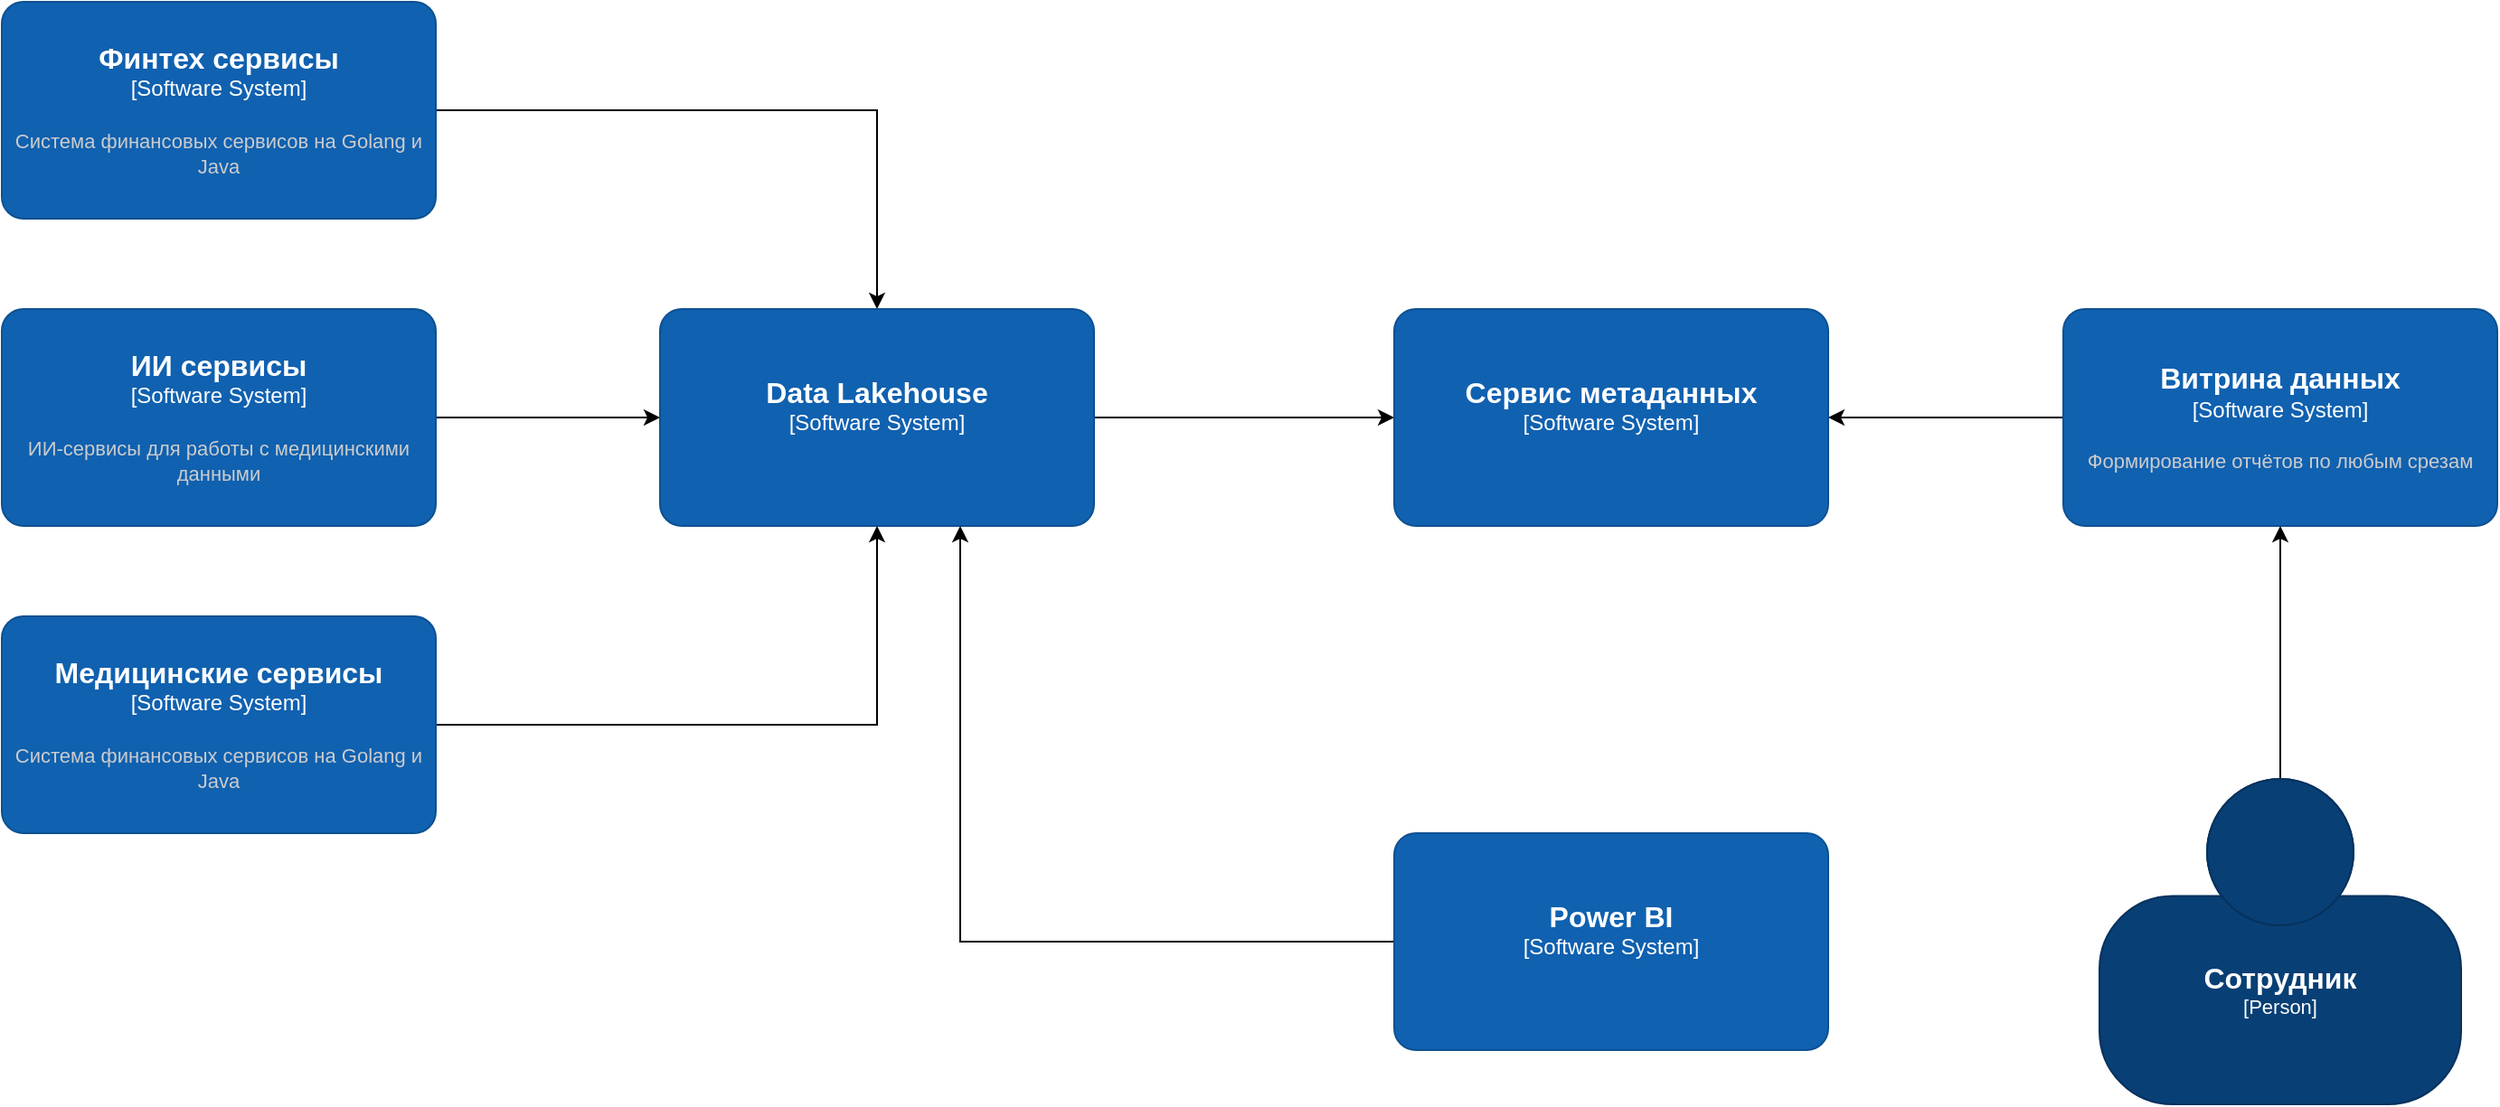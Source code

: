 <mxfile version="20.5.3" type="embed" pages="4"><diagram id="23iRSUPoRavnBvh4doch" name="C1"><mxGraphModel dx="1795" dy="735" grid="0" gridSize="10" guides="1" tooltips="1" connect="1" arrows="1" fold="1" page="0" pageScale="1" pageWidth="827" pageHeight="1169" math="0" shadow="0"><root><mxCell id="0"/><mxCell id="1" parent="0"/><mxCell id="HXpEyz4CseGD96l01L6i-7" style="edgeStyle=orthogonalEdgeStyle;rounded=0;orthogonalLoop=1;jettySize=auto;html=1;" parent="1" source="2" target="1cw-LF3O0UJZNu12PKwH-7" edge="1"><mxGeometry relative="1" as="geometry"/></mxCell><object placeholders="1" c4Name="Витрина данных" c4Type="Software System" c4Description="Формирование  отчётов по любым срезам" label="&lt;font style=&quot;font-size: 16px&quot;&gt;&lt;b&gt;%c4Name%&lt;/b&gt;&lt;/font&gt;&lt;div&gt;[%c4Type%]&lt;/div&gt;&lt;br&gt;&lt;div&gt;&lt;font style=&quot;font-size: 11px&quot;&gt;&lt;font color=&quot;#cccccc&quot;&gt;%c4Description%&lt;/font&gt;&lt;/div&gt;" id="2"><mxCell style="rounded=1;whiteSpace=wrap;html=1;labelBackgroundColor=none;fillColor=#1061B0;fontColor=#ffffff;align=center;arcSize=10;strokeColor=#0D5091;metaEdit=1;resizable=0;points=[[0.25,0,0],[0.5,0,0],[0.75,0,0],[1,0.25,0],[1,0.5,0],[1,0.75,0],[0.75,1,0],[0.5,1,0],[0.25,1,0],[0,0.75,0],[0,0.5,0],[0,0.25,0]];" parent="1" vertex="1"><mxGeometry x="1190" y="300" width="240" height="120" as="geometry"/></mxCell></object><mxCell id="jWziOCZxQKqEYmVa4LU6-7" style="edgeStyle=orthogonalEdgeStyle;rounded=0;orthogonalLoop=1;jettySize=auto;html=1;" parent="1" source="3" target="6" edge="1"><mxGeometry relative="1" as="geometry"/></mxCell><object placeholders="1" c4Name="Финтех сервисы" c4Type="Software System" c4Description="Система финансовых сервисов на Golang и Java" label="&lt;font style=&quot;font-size: 16px&quot;&gt;&lt;b&gt;%c4Name%&lt;/b&gt;&lt;/font&gt;&lt;div&gt;[%c4Type%]&lt;/div&gt;&lt;br&gt;&lt;div&gt;&lt;font style=&quot;font-size: 11px&quot;&gt;&lt;font color=&quot;#cccccc&quot;&gt;%c4Description%&lt;/font&gt;&lt;/div&gt;" id="3"><mxCell style="rounded=1;whiteSpace=wrap;html=1;labelBackgroundColor=none;fillColor=#1061B0;fontColor=#ffffff;align=center;arcSize=10;strokeColor=#0D5091;metaEdit=1;resizable=0;points=[[0.25,0,0],[0.5,0,0],[0.75,0,0],[1,0.25,0],[1,0.5,0],[1,0.75,0],[0.75,1,0],[0.5,1,0],[0.25,1,0],[0,0.75,0],[0,0.5,0],[0,0.25,0]];" parent="1" vertex="1"><mxGeometry x="50" y="130" width="240" height="120" as="geometry"/></mxCell></object><mxCell id="jWziOCZxQKqEYmVa4LU6-8" style="edgeStyle=orthogonalEdgeStyle;rounded=0;orthogonalLoop=1;jettySize=auto;html=1;" parent="1" source="5" target="6" edge="1"><mxGeometry relative="1" as="geometry"/></mxCell><object placeholders="1" c4Name="ИИ сервисы" c4Type="Software System" c4Description="ИИ-сервисы для работы с медицинскими данными" label="&lt;font style=&quot;font-size: 16px&quot;&gt;&lt;b&gt;%c4Name%&lt;/b&gt;&lt;/font&gt;&lt;div&gt;[%c4Type%]&lt;/div&gt;&lt;br&gt;&lt;div&gt;&lt;font style=&quot;font-size: 11px&quot;&gt;&lt;font color=&quot;#cccccc&quot;&gt;%c4Description%&lt;/font&gt;&lt;/div&gt;" id="5"><mxCell style="rounded=1;whiteSpace=wrap;html=1;labelBackgroundColor=none;fillColor=#1061B0;fontColor=#ffffff;align=center;arcSize=10;strokeColor=#0D5091;metaEdit=1;resizable=0;points=[[0.25,0,0],[0.5,0,0],[0.75,0,0],[1,0.25,0],[1,0.5,0],[1,0.75,0],[0.75,1,0],[0.5,1,0],[0.25,1,0],[0,0.75,0],[0,0.5,0],[0,0.25,0]];" parent="1" vertex="1"><mxGeometry x="50" y="300" width="240" height="120" as="geometry"/></mxCell></object><mxCell id="eqNWz6j_g7pLFQq7WcsU-7" style="edgeStyle=orthogonalEdgeStyle;rounded=0;orthogonalLoop=1;jettySize=auto;html=1;" parent="1" source="6" target="1cw-LF3O0UJZNu12PKwH-7" edge="1"><mxGeometry relative="1" as="geometry"/></mxCell><object placeholders="1" c4Name="Data Lakehouse" c4Type="Software System" c4Description="" label="&lt;font style=&quot;font-size: 16px&quot;&gt;&lt;b&gt;%c4Name%&lt;/b&gt;&lt;/font&gt;&lt;div&gt;[%c4Type%]&lt;/div&gt;&lt;br&gt;&lt;div&gt;&lt;font style=&quot;font-size: 11px&quot;&gt;&lt;font color=&quot;#cccccc&quot;&gt;%c4Description%&lt;/font&gt;&lt;/div&gt;" id="6"><mxCell style="rounded=1;whiteSpace=wrap;html=1;labelBackgroundColor=none;fillColor=#1061B0;fontColor=#ffffff;align=center;arcSize=10;strokeColor=#0D5091;metaEdit=1;resizable=0;points=[[0.25,0,0],[0.5,0,0],[0.75,0,0],[1,0.25,0],[1,0.5,0],[1,0.75,0],[0.75,1,0],[0.5,1,0],[0.25,1,0],[0,0.75,0],[0,0.5,0],[0,0.25,0]];" parent="1" vertex="1"><mxGeometry x="414" y="300" width="240" height="120" as="geometry"/></mxCell></object><mxCell id="jWziOCZxQKqEYmVa4LU6-11" style="edgeStyle=orthogonalEdgeStyle;rounded=0;orthogonalLoop=1;jettySize=auto;html=1;" parent="1" source="7" target="6" edge="1"><mxGeometry relative="1" as="geometry"><Array as="points"><mxPoint x="580" y="550"/><mxPoint x="580" y="550"/></Array></mxGeometry></mxCell><object placeholders="1" c4Name="Power BI" c4Type="Software System" c4Description="" label="&lt;font style=&quot;font-size: 16px&quot;&gt;&lt;b&gt;%c4Name%&lt;/b&gt;&lt;/font&gt;&lt;div&gt;[%c4Type%]&lt;/div&gt;&lt;br&gt;&lt;div&gt;&lt;font style=&quot;font-size: 11px&quot;&gt;&lt;font color=&quot;#cccccc&quot;&gt;%c4Description%&lt;/font&gt;&lt;/div&gt;" id="7"><mxCell style="rounded=1;whiteSpace=wrap;html=1;labelBackgroundColor=none;fillColor=#1061B0;fontColor=#ffffff;align=center;arcSize=10;strokeColor=#0D5091;metaEdit=1;resizable=0;points=[[0.25,0,0],[0.5,0,0],[0.75,0,0],[1,0.25,0],[1,0.5,0],[1,0.75,0],[0.75,1,0],[0.5,1,0],[0.25,1,0],[0,0.75,0],[0,0.5,0],[0,0.25,0]];" parent="1" vertex="1"><mxGeometry x="820" y="590" width="240" height="120" as="geometry"/></mxCell></object><mxCell id="jWziOCZxQKqEYmVa4LU6-9" style="edgeStyle=orthogonalEdgeStyle;rounded=0;orthogonalLoop=1;jettySize=auto;html=1;" parent="1" source="bJouKnKpdkR9Nr-XX-v9-7" target="6" edge="1"><mxGeometry relative="1" as="geometry"/></mxCell><object placeholders="1" c4Name="Медицинские сервисы" c4Type="Software System" c4Description="Система финансовых сервисов на Golang и Java" label="&lt;font style=&quot;font-size: 16px&quot;&gt;&lt;b&gt;%c4Name%&lt;/b&gt;&lt;/font&gt;&lt;div&gt;[%c4Type%]&lt;/div&gt;&lt;br&gt;&lt;div&gt;&lt;font style=&quot;font-size: 11px&quot;&gt;&lt;font color=&quot;#cccccc&quot;&gt;%c4Description%&lt;/font&gt;&lt;/div&gt;" id="bJouKnKpdkR9Nr-XX-v9-7"><mxCell style="rounded=1;whiteSpace=wrap;html=1;labelBackgroundColor=none;fillColor=#1061B0;fontColor=#ffffff;align=center;arcSize=10;strokeColor=#0D5091;metaEdit=1;resizable=0;points=[[0.25,0,0],[0.5,0,0],[0.75,0,0],[1,0.25,0],[1,0.5,0],[1,0.75,0],[0.75,1,0],[0.5,1,0],[0.25,1,0],[0,0.75,0],[0,0.5,0],[0,0.25,0]];" parent="1" vertex="1"><mxGeometry x="50" y="470" width="240" height="120" as="geometry"/></mxCell></object><object placeholders="1" c4Name="Сервис метаданных" c4Type="Software System" c4Description="" label="&lt;font style=&quot;font-size: 16px&quot;&gt;&lt;b&gt;%c4Name%&lt;/b&gt;&lt;/font&gt;&lt;div&gt;[%c4Type%]&lt;/div&gt;&lt;br&gt;&lt;div&gt;&lt;font style=&quot;font-size: 11px&quot;&gt;&lt;font color=&quot;#cccccc&quot;&gt;%c4Description%&lt;/font&gt;&lt;/div&gt;" id="1cw-LF3O0UJZNu12PKwH-7"><mxCell style="rounded=1;whiteSpace=wrap;html=1;labelBackgroundColor=none;fillColor=#1061B0;fontColor=#ffffff;align=center;arcSize=10;strokeColor=#0D5091;metaEdit=1;resizable=0;points=[[0.25,0,0],[0.5,0,0],[0.75,0,0],[1,0.25,0],[1,0.5,0],[1,0.75,0],[0.75,1,0],[0.5,1,0],[0.25,1,0],[0,0.75,0],[0,0.5,0],[0,0.25,0]];" parent="1" vertex="1"><mxGeometry x="820" y="300" width="240" height="120" as="geometry"/></mxCell></object><mxCell id="pvqwV4xkYhAYnyo1mBfC-8" style="edgeStyle=orthogonalEdgeStyle;rounded=0;orthogonalLoop=1;jettySize=auto;html=1;" parent="1" source="pvqwV4xkYhAYnyo1mBfC-7" target="2" edge="1"><mxGeometry relative="1" as="geometry"/></mxCell><object placeholders="1" c4Name="Сотрудник" c4Type="Person" c4Description="" label="&lt;font style=&quot;font-size: 16px&quot;&gt;&lt;b&gt;%c4Name%&lt;/b&gt;&lt;/font&gt;&lt;div&gt;[%c4Type%]&lt;/div&gt;&lt;br&gt;&lt;div&gt;&lt;font style=&quot;font-size: 11px&quot;&gt;&lt;font color=&quot;#cccccc&quot;&gt;%c4Description%&lt;/font&gt;&lt;/div&gt;" id="pvqwV4xkYhAYnyo1mBfC-7"><mxCell style="html=1;fontSize=11;dashed=0;whiteSpace=wrap;fillColor=#083F75;strokeColor=#06315C;fontColor=#ffffff;shape=mxgraph.c4.person2;align=center;metaEdit=1;points=[[0.5,0,0],[1,0.5,0],[1,0.75,0],[0.75,1,0],[0.5,1,0],[0.25,1,0],[0,0.75,0],[0,0.5,0]];resizable=0;" parent="1" vertex="1"><mxGeometry x="1210" y="560" width="200" height="180" as="geometry"/></mxCell></object></root></mxGraphModel></diagram><diagram id="8i_M9Wmt8dOl9sMilWbp" name="C2"><mxGraphModel dx="4195" dy="735" grid="0" gridSize="10" guides="1" tooltips="1" connect="1" arrows="1" fold="1" page="0" pageScale="1" pageWidth="850" pageHeight="1100" math="0" shadow="0"><root><mxCell id="0"/><mxCell id="1" parent="0"/><mxCell id="yuHszToXrNQ3xFZAl_lQ-2" style="edgeStyle=orthogonalEdgeStyle;rounded=0;orthogonalLoop=1;jettySize=auto;html=1;" parent="1" source="uXZamKywYNKK_NegLSkp-1" target="yuHszToXrNQ3xFZAl_lQ-1" edge="1"><mxGeometry relative="1" as="geometry"/></mxCell><object placeholders="1" c4Type="DWH" c4Container="Container" c4Technology="Microsoft SQL-сервера 2008 года" c4Description="" label="&lt;font style=&quot;font-size: 16px&quot;&gt;&lt;b&gt;%c4Type%&lt;/b&gt;&lt;/font&gt;&lt;div&gt;[%c4Container%:&amp;nbsp;%c4Technology%]&lt;/div&gt;&lt;br&gt;&lt;div&gt;&lt;font style=&quot;font-size: 11px&quot;&gt;&lt;font color=&quot;#E6E6E6&quot;&gt;%c4Description%&lt;/font&gt;&lt;/div&gt;" id="uXZamKywYNKK_NegLSkp-1"><mxCell style="shape=cylinder3;size=15;whiteSpace=wrap;html=1;boundedLbl=1;rounded=0;labelBackgroundColor=none;fillColor=#23A2D9;fontSize=12;fontColor=#ffffff;align=center;strokeColor=#0E7DAD;metaEdit=1;points=[[0.5,0,0],[1,0.25,0],[1,0.5,0],[1,0.75,0],[0.5,1,0],[0,0.75,0],[0,0.5,0],[0,0.25,0]];resizable=0;" parent="1" vertex="1"><mxGeometry x="-1589" y="736" width="240" height="120" as="geometry"/></mxCell></object><mxCell id="GyOEUE6wmEK48pXzQRWV-19" style="edgeStyle=orthogonalEdgeStyle;rounded=0;orthogonalLoop=1;jettySize=auto;html=1;" parent="1" source="qfolQS0Iv-JqsglXWNlU-1" target="uXZamKywYNKK_NegLSkp-1" edge="1"><mxGeometry relative="1" as="geometry"/></mxCell><mxCell id="yuHszToXrNQ3xFZAl_lQ-6" style="edgeStyle=orthogonalEdgeStyle;rounded=0;orthogonalLoop=1;jettySize=auto;html=1;" parent="1" source="qfolQS0Iv-JqsglXWNlU-1" target="yuHszToXrNQ3xFZAl_lQ-1" edge="1"><mxGeometry relative="1" as="geometry"><Array as="points"><mxPoint x="-1796" y="929"/><mxPoint x="-1122" y="929"/></Array></mxGeometry></mxCell><object placeholders="1" c4Type="Шина данных" c4Container="Container" c4Technology="Apache Camel" c4Description="container role/responsibility." label="&lt;font style=&quot;font-size: 16px&quot;&gt;&lt;b&gt;%c4Type%&lt;/b&gt;&lt;/font&gt;&lt;div&gt;[%c4Container%:&amp;nbsp;%c4Technology%]&lt;/div&gt;&lt;br&gt;&lt;div&gt;&lt;font style=&quot;font-size: 11px&quot;&gt;&lt;font color=&quot;#E6E6E6&quot;&gt;%c4Description%&lt;/font&gt;&lt;/div&gt;" id="qfolQS0Iv-JqsglXWNlU-1"><mxCell style="shape=cylinder3;size=15;direction=south;whiteSpace=wrap;html=1;boundedLbl=1;rounded=0;labelBackgroundColor=none;fillColor=#23A2D9;fontSize=12;fontColor=#ffffff;align=center;strokeColor=#0E7DAD;metaEdit=1;points=[[0.5,0,0],[1,0.25,0],[1,0.5,0],[1,0.75,0],[0.5,1,0],[0,0.75,0],[0,0.5,0],[0,0.25,0]];resizable=0;" parent="1" vertex="1"><mxGeometry x="-1966" y="736" width="240" height="120" as="geometry"/></mxCell></object><mxCell id="OhluFPCrRhp2pNwpq7n2-2" style="edgeStyle=orthogonalEdgeStyle;rounded=0;orthogonalLoop=1;jettySize=auto;html=1;fontColor=#330000;startArrow=classic;startFill=1;" parent="1" source="OhluFPCrRhp2pNwpq7n2-1" target="qfolQS0Iv-JqsglXWNlU-1" edge="1"><mxGeometry relative="1" as="geometry"/></mxCell><mxCell id="yuHszToXrNQ3xFZAl_lQ-11" style="edgeStyle=orthogonalEdgeStyle;rounded=0;orthogonalLoop=1;jettySize=auto;html=1;" parent="1" source="OhluFPCrRhp2pNwpq7n2-1" target="yuHszToXrNQ3xFZAl_lQ-3" edge="1"><mxGeometry relative="1" as="geometry"/></mxCell><object placeholders="1" c4Name="ИИ сервисы" c4Type="Software System" c4Description="ИИ-сервисы для работы с медицинскими данными" label="&lt;font style=&quot;font-size: 16px&quot;&gt;&lt;b&gt;%c4Name%&lt;/b&gt;&lt;/font&gt;&lt;div&gt;[%c4Type%]&lt;/div&gt;&lt;br&gt;&lt;div&gt;&lt;font style=&quot;font-size: 11px&quot;&gt;&lt;font color=&quot;#cccccc&quot;&gt;%c4Description%&lt;/font&gt;&lt;/div&gt;" id="OhluFPCrRhp2pNwpq7n2-1"><mxCell style="rounded=1;whiteSpace=wrap;html=1;labelBackgroundColor=none;fillColor=#1061B0;fontColor=#ffffff;align=center;arcSize=10;strokeColor=#0D5091;metaEdit=1;resizable=0;points=[[0.25,0,0],[0.5,0,0],[0.75,0,0],[1,0.25,0],[1,0.5,0],[1,0.75,0],[0.75,1,0],[0.5,1,0],[0.25,1,0],[0,0.75,0],[0,0.5,0],[0,0.25,0]];" parent="1" vertex="1"><mxGeometry x="-1448" y="1130" width="240" height="120" as="geometry"/></mxCell></object><mxCell id="hm6NtoqCERlV51BhnNZn-2" style="edgeStyle=orthogonalEdgeStyle;rounded=0;orthogonalLoop=1;jettySize=auto;html=1;fontColor=#330000;startArrow=classic;startFill=1;" parent="1" source="hm6NtoqCERlV51BhnNZn-1" target="qfolQS0Iv-JqsglXWNlU-1" edge="1"><mxGeometry relative="1" as="geometry"/></mxCell><object placeholders="1" c4Name="Финтех сервисы" c4Type="Software System" c4Description="Система финансовых сервисов на Golang и Java" label="&lt;font style=&quot;font-size: 16px&quot;&gt;&lt;b&gt;%c4Name%&lt;/b&gt;&lt;/font&gt;&lt;div&gt;[%c4Type%]&lt;/div&gt;&lt;br&gt;&lt;div&gt;&lt;font style=&quot;font-size: 11px&quot;&gt;&lt;font color=&quot;#cccccc&quot;&gt;%c4Description%&lt;/font&gt;&lt;/div&gt;" id="hm6NtoqCERlV51BhnNZn-1"><mxCell style="rounded=1;whiteSpace=wrap;html=1;labelBackgroundColor=none;fillColor=#1061B0;fontColor=#ffffff;align=center;arcSize=10;strokeColor=#0D5091;metaEdit=1;resizable=0;points=[[0.25,0,0],[0.5,0,0],[0.75,0,0],[1,0.25,0],[1,0.5,0],[1,0.75,0],[0.75,1,0],[0.5,1,0],[0.25,1,0],[0,0.75,0],[0,0.5,0],[0,0.25,0]];" parent="1" vertex="1"><mxGeometry x="-1966" y="368" width="240" height="120" as="geometry"/></mxCell></object><mxCell id="85sUpvyYu7XLjou6rN53-4" style="edgeStyle=orthogonalEdgeStyle;rounded=0;orthogonalLoop=1;jettySize=auto;html=1;" parent="1" source="85sUpvyYu7XLjou6rN53-3" target="qfolQS0Iv-JqsglXWNlU-1" edge="1"><mxGeometry relative="1" as="geometry"/></mxCell><object placeholders="1" c4Name="Медицинские сервисы" c4Type="Software System" c4Description="Система финансовых сервисов на Golang и Java" label="&lt;font style=&quot;font-size: 16px&quot;&gt;&lt;b&gt;%c4Name%&lt;/b&gt;&lt;/font&gt;&lt;div&gt;[%c4Type%]&lt;/div&gt;&lt;br&gt;&lt;div&gt;&lt;font style=&quot;font-size: 11px&quot;&gt;&lt;font color=&quot;#cccccc&quot;&gt;%c4Description%&lt;/font&gt;&lt;/div&gt;" id="85sUpvyYu7XLjou6rN53-3"><mxCell style="rounded=1;whiteSpace=wrap;html=1;labelBackgroundColor=none;fillColor=#1061B0;fontColor=#ffffff;align=center;arcSize=10;strokeColor=#0D5091;metaEdit=1;resizable=0;points=[[0.25,0,0],[0.5,0,0],[0.75,0,0],[1,0.25,0],[1,0.5,0],[1,0.75,0],[0.75,1,0],[0.5,1,0],[0.25,1,0],[0,0.75,0],[0,0.5,0],[0,0.25,0]];" parent="1" vertex="1"><mxGeometry x="-2328" y="736" width="240" height="120" as="geometry"/></mxCell></object><object placeholders="1" c4Name="Сервис метаданных" c4Type="SystemScopeBoundary" c4Application="Software System" label="&lt;font style=&quot;font-size: 16px&quot;&gt;&lt;b&gt;&lt;div style=&quot;text-align: left&quot;&gt;%c4Name%&lt;/div&gt;&lt;/b&gt;&lt;/font&gt;&lt;div style=&quot;text-align: left&quot;&gt;[%c4Application%]&lt;/div&gt;" id="tRu-eJ3HQIWK9Mx4Z1jR-9"><mxCell style="rounded=1;fontSize=11;whiteSpace=wrap;html=1;dashed=1;arcSize=20;fillColor=none;strokeColor=#666666;fontColor=#333333;labelBackgroundColor=none;align=left;verticalAlign=bottom;labelBorderColor=none;spacingTop=0;spacing=10;dashPattern=8 4;metaEdit=1;rotatable=0;perimeter=rectanglePerimeter;noLabel=0;labelPadding=0;allowArrows=0;connectable=0;expand=0;recursiveResize=0;editable=1;pointerEvents=0;absoluteArcSize=1;points=[[0.25,0,0],[0.5,0,0],[0.75,0,0],[1,0.25,0],[1,0.5,0],[1,0.75,0],[0.75,1,0],[0.5,1,0],[0.25,1,0],[0,0.75,0],[0,0.5,0],[0,0.25,0]];" parent="1" vertex="1"><mxGeometry x="-440" y="550" width="1380" height="513" as="geometry"/></mxCell></object><mxCell id="tRu-eJ3HQIWK9Mx4Z1jR-14" value="commit" style="edgeStyle=orthogonalEdgeStyle;rounded=0;orthogonalLoop=1;jettySize=auto;html=1;" parent="1" source="tRu-eJ3HQIWK9Mx4Z1jR-10" target="tRu-eJ3HQIWK9Mx4Z1jR-13" edge="1"><mxGeometry x="-0.513" relative="1" as="geometry"><Array as="points"><mxPoint x="110" y="920"/></Array><mxPoint as="offset"/></mxGeometry></mxCell><object placeholders="1" c4Type="Metadata Change Log" c4Container="Container" c4Technology="Apache Kafka" c4Description="Для внесения соответствующих изменений в графовый и поисковой индексы" label="&lt;font style=&quot;font-size: 16px&quot;&gt;&lt;b&gt;%c4Type%&lt;/b&gt;&lt;/font&gt;&lt;div&gt;[%c4Container%:&amp;nbsp;%c4Technology%]&lt;/div&gt;&lt;br&gt;&lt;div&gt;&lt;font style=&quot;font-size: 11px&quot;&gt;&lt;font color=&quot;#E6E6E6&quot;&gt;%c4Description%&lt;/font&gt;&lt;/div&gt;" id="tRu-eJ3HQIWK9Mx4Z1jR-10"><mxCell style="shape=cylinder3;size=15;direction=south;whiteSpace=wrap;html=1;boundedLbl=1;rounded=0;labelBackgroundColor=none;fillColor=#23A2D9;fontSize=12;fontColor=#ffffff;align=center;strokeColor=#0E7DAD;metaEdit=1;points=[[0.5,0,0],[1,0.25,0],[1,0.5,0],[1,0.75,0],[0.5,1,0],[0,0.75,0],[0,0.5,0],[0,0.25,0]];resizable=0;" parent="1" vertex="1"><mxGeometry x="-10" y="630" width="240" height="120" as="geometry"/></mxCell></object><mxCell id="tRu-eJ3HQIWK9Mx4Z1jR-12" style="edgeStyle=orthogonalEdgeStyle;rounded=0;orthogonalLoop=1;jettySize=auto;html=1;" parent="1" source="tRu-eJ3HQIWK9Mx4Z1jR-6" target="tRu-eJ3HQIWK9Mx4Z1jR-10" edge="1"><mxGeometry relative="1" as="geometry"/></mxCell><mxCell id="tRu-eJ3HQIWK9Mx4Z1jR-16" style="edgeStyle=orthogonalEdgeStyle;rounded=0;orthogonalLoop=1;jettySize=auto;html=1;" parent="1" source="tRu-eJ3HQIWK9Mx4Z1jR-13" target="tRu-eJ3HQIWK9Mx4Z1jR-15" edge="1"><mxGeometry relative="1" as="geometry"/></mxCell><mxCell id="tRu-eJ3HQIWK9Mx4Z1jR-18" style="edgeStyle=orthogonalEdgeStyle;rounded=0;orthogonalLoop=1;jettySize=auto;html=1;" parent="1" source="tRu-eJ3HQIWK9Mx4Z1jR-13" target="tRu-eJ3HQIWK9Mx4Z1jR-17" edge="1"><mxGeometry relative="1" as="geometry"/></mxCell><object placeholders="1" c4Name="Charge stream processor" c4Type="Container" c4Technology="DataHub" c4Description="" label="&lt;font style=&quot;font-size: 16px&quot;&gt;&lt;b&gt;%c4Name%&lt;/b&gt;&lt;/font&gt;&lt;div&gt;[%c4Type%: %c4Technology%]&lt;/div&gt;&lt;br&gt;&lt;div&gt;&lt;font style=&quot;font-size: 11px&quot;&gt;&lt;font color=&quot;#E6E6E6&quot;&gt;%c4Description%&lt;/font&gt;&lt;/div&gt;" id="tRu-eJ3HQIWK9Mx4Z1jR-13"><mxCell style="rounded=1;whiteSpace=wrap;html=1;fontSize=11;labelBackgroundColor=none;fillColor=#23A2D9;fontColor=#ffffff;align=center;arcSize=10;strokeColor=#0E7DAD;metaEdit=1;resizable=0;points=[[0.25,0,0],[0.5,0,0],[0.75,0,0],[1,0.25,0],[1,0.5,0],[1,0.75,0],[0.75,1,0],[0.5,1,0],[0.25,1,0],[0,0.75,0],[0,0.5,0],[0,0.25,0]];" parent="1" vertex="1"><mxGeometry x="310" y="860" width="240" height="120" as="geometry"/></mxCell></object><object placeholders="1" c4Name="Search index" c4Type="Container" c4Technology="ElasticSearch" c4Description="Полнотекстовый и расширенный поиск" label="&lt;font style=&quot;font-size: 16px&quot;&gt;&lt;b&gt;%c4Name%&lt;/b&gt;&lt;/font&gt;&lt;div&gt;[%c4Type%: %c4Technology%]&lt;/div&gt;&lt;br&gt;&lt;div&gt;&lt;font style=&quot;font-size: 11px&quot;&gt;&lt;font color=&quot;#E6E6E6&quot;&gt;%c4Description%&lt;/font&gt;&lt;/div&gt;" id="tRu-eJ3HQIWK9Mx4Z1jR-15"><mxCell style="rounded=1;whiteSpace=wrap;html=1;fontSize=11;labelBackgroundColor=none;fillColor=#23A2D9;fontColor=#ffffff;align=center;arcSize=10;strokeColor=#0E7DAD;metaEdit=1;resizable=0;points=[[0.25,0,0],[0.5,0,0],[0.75,0,0],[1,0.25,0],[1,0.5,0],[1,0.75,0],[0.75,1,0],[0.5,1,0],[0.25,1,0],[0,0.75,0],[0,0.5,0],[0,0.25,0]];" parent="1" vertex="1"><mxGeometry x="650" y="630" width="240" height="120" as="geometry"/></mxCell></object><object placeholders="1" c4Name="Graph index" c4Type="Container" c4Technology="Neo4J" c4Description="сложные графовые запросы для обеспечения lineage" label="&lt;font style=&quot;font-size: 16px&quot;&gt;&lt;b&gt;%c4Name%&lt;/b&gt;&lt;/font&gt;&lt;div&gt;[%c4Type%: %c4Technology%]&lt;/div&gt;&lt;br&gt;&lt;div&gt;&lt;font style=&quot;font-size: 11px&quot;&gt;&lt;font color=&quot;#E6E6E6&quot;&gt;%c4Description%&lt;/font&gt;&lt;/div&gt;" id="tRu-eJ3HQIWK9Mx4Z1jR-17"><mxCell style="rounded=1;whiteSpace=wrap;html=1;fontSize=11;labelBackgroundColor=none;fillColor=#23A2D9;fontColor=#ffffff;align=center;arcSize=10;strokeColor=#0E7DAD;metaEdit=1;resizable=0;points=[[0.25,0,0],[0.5,0,0],[0.75,0,0],[1,0.25,0],[1,0.5,0],[1,0.75,0],[0.75,1,0],[0.5,1,0],[0.25,1,0],[0,0.75,0],[0,0.5,0],[0,0.25,0]];" parent="1" vertex="1"><mxGeometry x="310" y="630" width="240" height="120" as="geometry"/></mxCell></object><mxCell id="tRu-eJ3HQIWK9Mx4Z1jR-19" value="&lt;span style=&quot;color: rgb(0, 0, 0); font-family: Helvetica; font-size: 11px; font-style: normal; font-variant-ligatures: normal; font-variant-caps: normal; font-weight: 400; letter-spacing: normal; orphans: 2; text-align: center; text-indent: 0px; text-transform: none; widows: 2; word-spacing: 0px; -webkit-text-stroke-width: 0px; background-color: rgb(255, 255, 255); text-decoration-thickness: initial; text-decoration-style: initial; text-decoration-color: initial; float: none; display: inline !important;&quot;&gt;[REST|GraphQL]&lt;/span&gt;" style="edgeStyle=orthogonalEdgeStyle;rounded=0;orthogonalLoop=1;jettySize=auto;html=1;" parent="1" source="tRu-eJ3HQIWK9Mx4Z1jR-6" target="tRu-eJ3HQIWK9Mx4Z1jR-15" edge="1"><mxGeometry x="0.551" relative="1" as="geometry"><mxPoint as="offset"/></mxGeometry></mxCell><mxCell id="tRu-eJ3HQIWK9Mx4Z1jR-20" value="[REST|GraphQL]" style="edgeStyle=orthogonalEdgeStyle;rounded=0;orthogonalLoop=1;jettySize=auto;html=1;" parent="1" source="tRu-eJ3HQIWK9Mx4Z1jR-6" target="tRu-eJ3HQIWK9Mx4Z1jR-17" edge="1"><mxGeometry x="-0.048" relative="1" as="geometry"><mxPoint as="offset"/></mxGeometry></mxCell><object placeholders="1" c4Name="Витрина данных" c4Type="SystemScopeBoundary" c4Application="Software System" label="&lt;font style=&quot;font-size: 16px&quot;&gt;&lt;b&gt;&lt;div style=&quot;text-align: left&quot;&gt;%c4Name%&lt;/div&gt;&lt;/b&gt;&lt;/font&gt;&lt;div style=&quot;text-align: left&quot;&gt;[%c4Application%]&lt;/div&gt;" id="EMeKOMLXcdAkjnv3p1Qj-1"><mxCell style="rounded=1;fontSize=11;whiteSpace=wrap;html=1;dashed=1;arcSize=20;fillColor=none;strokeColor=#666666;fontColor=#333333;labelBackgroundColor=none;align=left;verticalAlign=bottom;labelBorderColor=none;spacingTop=0;spacing=10;dashPattern=8 4;metaEdit=1;rotatable=0;perimeter=rectanglePerimeter;noLabel=0;labelPadding=0;allowArrows=0;connectable=0;expand=0;recursiveResize=0;editable=1;pointerEvents=0;absoluteArcSize=1;points=[[0.25,0,0],[0.5,0,0],[0.75,0,0],[1,0.25,0],[1,0.5,0],[1,0.75,0],[0.75,1,0],[0.5,1,0],[0.25,1,0],[0,0.75,0],[0,0.5,0],[0,0.25,0]];" parent="1" vertex="1"><mxGeometry y="30" width="890" height="460" as="geometry"/></mxCell></object><object placeholders="1" c4Name="UI отчетности" c4Type="Container" c4Technology="React" c4Description="" label="&lt;font style=&quot;font-size: 16px&quot;&gt;&lt;b&gt;%c4Name%&lt;/b&gt;&lt;/font&gt;&lt;div&gt;[%c4Type%: %c4Technology%]&lt;/div&gt;&lt;br&gt;&lt;div&gt;&lt;font style=&quot;font-size: 11px&quot;&gt;&lt;font color=&quot;#E6E6E6&quot;&gt;%c4Description%&lt;/font&gt;&lt;/div&gt;" id="5u0WfhAQeUIpRheXeeQP-1"><mxCell style="rounded=1;whiteSpace=wrap;html=1;fontSize=11;labelBackgroundColor=none;fillColor=#23A2D9;fontColor=#ffffff;align=center;arcSize=10;strokeColor=#0E7DAD;metaEdit=1;resizable=0;points=[[0.25,0,0],[0.5,0,0],[0.75,0,0],[1,0.25,0],[1,0.5,0],[1,0.75,0],[0.75,1,0],[0.5,1,0],[0.25,1,0],[0,0.75,0],[0,0.5,0],[0,0.25,0]];" parent="1" vertex="1"><mxGeometry x="-310" y="100" width="240" height="120" as="geometry"/></mxCell></object><mxCell id="Z7a_9vQRNPoOsuvVyZUF-4" style="edgeStyle=orthogonalEdgeStyle;rounded=0;orthogonalLoop=1;jettySize=auto;html=1;" parent="1" source="5u0WfhAQeUIpRheXeeQP-1" target="Z7a_9vQRNPoOsuvVyZUF-7" edge="1"><mxGeometry relative="1" as="geometry"/></mxCell><mxCell id="Z7a_9vQRNPoOsuvVyZUF-9" style="edgeStyle=orthogonalEdgeStyle;rounded=0;orthogonalLoop=1;jettySize=auto;html=1;" parent="1" source="Z7a_9vQRNPoOsuvVyZUF-3" target="5u0WfhAQeUIpRheXeeQP-1" edge="1"><mxGeometry relative="1" as="geometry"/></mxCell><object placeholders="1" c4Name="Сотрудник" c4Type="Person" c4Description="" label="&lt;font style=&quot;font-size: 16px&quot;&gt;&lt;b&gt;%c4Name%&lt;/b&gt;&lt;/font&gt;&lt;div&gt;[%c4Type%]&lt;/div&gt;&lt;br&gt;&lt;div&gt;&lt;font style=&quot;font-size: 11px&quot;&gt;&lt;font color=&quot;#cccccc&quot;&gt;%c4Description%&lt;/font&gt;&lt;/div&gt;" id="Z7a_9vQRNPoOsuvVyZUF-3"><mxCell style="html=1;fontSize=11;dashed=0;whiteSpace=wrap;fillColor=#083F75;strokeColor=#06315C;fontColor=#ffffff;shape=mxgraph.c4.person2;align=center;metaEdit=1;points=[[0.5,0,0],[1,0.5,0],[1,0.75,0],[0.75,1,0],[0.5,1,0],[0.25,1,0],[0,0.75,0],[0,0.5,0]];resizable=0;" parent="1" vertex="1"><mxGeometry x="-700" y="70" width="200" height="180" as="geometry"/></mxCell></object><object placeholders="1" c4Name="API Gateway" c4Type="Container" c4Technology="" c4Description="" label="&lt;font style=&quot;font-size: 16px&quot;&gt;&lt;b&gt;%c4Name%&lt;/b&gt;&lt;/font&gt;&lt;div&gt;[%c4Type%: %c4Technology%]&lt;/div&gt;&lt;br&gt;&lt;div&gt;&lt;font style=&quot;font-size: 11px&quot;&gt;&lt;font color=&quot;#E6E6E6&quot;&gt;%c4Description%&lt;/font&gt;&lt;/div&gt;" id="Z7a_9vQRNPoOsuvVyZUF-7"><mxCell style="rounded=1;whiteSpace=wrap;html=1;fontSize=11;labelBackgroundColor=none;fillColor=#23A2D9;fontColor=#ffffff;align=center;arcSize=10;strokeColor=#0E7DAD;metaEdit=1;resizable=0;points=[[0.25,0,0],[0.5,0,0],[0.75,0,0],[1,0.25,0],[1,0.5,0],[1,0.75,0],[0.75,1,0],[0.5,1,0],[0.25,1,0],[0,0.75,0],[0,0.5,0],[0,0.25,0]];" parent="1" vertex="1"><mxGeometry x="90" y="100" width="240" height="120" as="geometry"/></mxCell></object><object placeholders="1" c4Name="IAM" c4Type="Container" c4Technology="KeyCloak" c4Description="Управление аутентификацией и предоставлением доступа" label="&lt;font style=&quot;font-size: 16px&quot;&gt;&lt;b&gt;%c4Name%&lt;/b&gt;&lt;/font&gt;&lt;div&gt;[%c4Type%: %c4Technology%]&lt;/div&gt;&lt;br&gt;&lt;div&gt;&lt;font style=&quot;font-size: 11px&quot;&gt;&lt;font color=&quot;#E6E6E6&quot;&gt;%c4Description%&lt;/font&gt;&lt;/div&gt;" id="tRu-eJ3HQIWK9Mx4Z1jR-2"><mxCell style="rounded=1;whiteSpace=wrap;html=1;fontSize=11;labelBackgroundColor=none;fillColor=#23A2D9;fontColor=#ffffff;align=center;arcSize=10;strokeColor=#0E7DAD;metaEdit=1;resizable=0;points=[[0.25,0,0],[0.5,0,0],[0.75,0,0],[1,0.25,0],[1,0.5,0],[1,0.75,0],[0.75,1,0],[0.5,1,0],[0.25,1,0],[0,0.75,0],[0,0.5,0],[0,0.25,0]];" parent="1" vertex="1"><mxGeometry x="530" y="100" width="240" height="120" as="geometry"/></mxCell></object><mxCell id="tRu-eJ3HQIWK9Mx4Z1jR-7" style="edgeStyle=orthogonalEdgeStyle;rounded=0;orthogonalLoop=1;jettySize=auto;html=1;" parent="1" source="tRu-eJ3HQIWK9Mx4Z1jR-6" target="Z7a_9vQRNPoOsuvVyZUF-7" edge="1"><mxGeometry relative="1" as="geometry"/></mxCell><object placeholders="1" c4Name="Frontend Server" c4Type="Container" c4Technology="DataHub frontend server" c4Description="" label="&lt;font style=&quot;font-size: 16px&quot;&gt;&lt;b&gt;%c4Name%&lt;/b&gt;&lt;/font&gt;&lt;div&gt;[%c4Type%: %c4Technology%]&lt;/div&gt;&lt;br&gt;&lt;div&gt;&lt;font style=&quot;font-size: 11px&quot;&gt;&lt;font color=&quot;#E6E6E6&quot;&gt;%c4Description%&lt;/font&gt;&lt;/div&gt;" id="tRu-eJ3HQIWK9Mx4Z1jR-6"><mxCell style="rounded=1;whiteSpace=wrap;html=1;fontSize=11;labelBackgroundColor=none;fillColor=#23A2D9;fontColor=#ffffff;align=center;arcSize=10;strokeColor=#0E7DAD;metaEdit=1;resizable=0;points=[[0.25,0,0],[0.5,0,0],[0.75,0,0],[1,0.25,0],[1,0.5,0],[1,0.75,0],[0.75,1,0],[0.5,1,0],[0.25,1,0],[0,0.75,0],[0,0.5,0],[0,0.25,0]];" parent="1" vertex="1"><mxGeometry x="310" y="300" width="240" height="120" as="geometry"/></mxCell></object><mxCell id="Z7a_9vQRNPoOsuvVyZUF-8" style="edgeStyle=orthogonalEdgeStyle;rounded=0;orthogonalLoop=1;jettySize=auto;html=1;" parent="1" source="tRu-eJ3HQIWK9Mx4Z1jR-6" target="tRu-eJ3HQIWK9Mx4Z1jR-2" edge="1"><mxGeometry relative="1" as="geometry"><mxPoint x="830" y="80" as="targetPoint"/></mxGeometry></mxCell><mxCell id="tRu-eJ3HQIWK9Mx4Z1jR-22" style="edgeStyle=orthogonalEdgeStyle;rounded=0;orthogonalLoop=1;jettySize=auto;html=1;" parent="1" source="tRu-eJ3HQIWK9Mx4Z1jR-21" target="tRu-eJ3HQIWK9Mx4Z1jR-10" edge="1"><mxGeometry relative="1" as="geometry"/></mxCell><mxCell id="tRu-eJ3HQIWK9Mx4Z1jR-24" style="edgeStyle=orthogonalEdgeStyle;rounded=0;orthogonalLoop=1;jettySize=auto;html=1;endArrow=none;endFill=0;startArrow=classic;startFill=1;" parent="1" source="tRu-eJ3HQIWK9Mx4Z1jR-21" target="yuHszToXrNQ3xFZAl_lQ-7" edge="1"><mxGeometry relative="1" as="geometry"><mxPoint x="-513" y="440" as="targetPoint"/></mxGeometry></mxCell><mxCell id="tRu-eJ3HQIWK9Mx4Z1jR-25" value="Scheduled Pull&lt;br&gt;Batch push" style="edgeLabel;html=1;align=center;verticalAlign=middle;resizable=0;points=[];" parent="tRu-eJ3HQIWK9Mx4Z1jR-24" vertex="1" connectable="0"><mxGeometry x="0.304" y="2" relative="1" as="geometry"><mxPoint x="30" y="-2" as="offset"/></mxGeometry></mxCell><object placeholders="1" c4Name="Ingestion service" c4Type="Container" c4Technology="Ingestion Framework DataHub" c4Description="Pull-интеграция" label="&lt;font style=&quot;font-size: 16px&quot;&gt;&lt;b&gt;%c4Name%&lt;/b&gt;&lt;/font&gt;&lt;div&gt;[%c4Type%: %c4Technology%]&lt;/div&gt;&lt;br&gt;&lt;div&gt;&lt;font style=&quot;font-size: 11px&quot;&gt;&lt;font color=&quot;#E6E6E6&quot;&gt;%c4Description%&lt;/font&gt;&lt;/div&gt;" id="tRu-eJ3HQIWK9Mx4Z1jR-21"><mxCell style="rounded=1;whiteSpace=wrap;html=1;fontSize=11;labelBackgroundColor=none;fillColor=#23A2D9;fontColor=#ffffff;align=center;arcSize=10;strokeColor=#0E7DAD;metaEdit=1;resizable=0;points=[[0.25,0,0],[0.5,0,0],[0.75,0,0],[1,0.25,0],[1,0.5,0],[1,0.75,0],[0.75,1,0],[0.5,1,0],[0.25,1,0],[0,0.75,0],[0,0.5,0],[0,0.25,0]];" parent="1" vertex="1"><mxGeometry x="-380" y="630" width="240" height="120" as="geometry"/></mxCell></object><object placeholders="1" c4Name="Data Lakehouse" c4Type="SystemScopeBoundary" c4Application="Software System" label="&lt;font style=&quot;font-size: 16px&quot;&gt;&lt;b&gt;&lt;div style=&quot;text-align: left&quot;&gt;%c4Name%&lt;/div&gt;&lt;/b&gt;&lt;/font&gt;&lt;div style=&quot;text-align: left&quot;&gt;[%c4Application%]&lt;/div&gt;" id="tRu-eJ3HQIWK9Mx4Z1jR-27"><mxCell style="rounded=1;fontSize=11;whiteSpace=wrap;html=1;dashed=1;arcSize=20;fillColor=none;strokeColor=#666666;fontColor=#333333;labelBackgroundColor=none;align=left;verticalAlign=bottom;labelBorderColor=none;spacingTop=0;spacing=10;dashPattern=8 4;metaEdit=1;rotatable=0;perimeter=rectanglePerimeter;noLabel=0;labelPadding=0;allowArrows=0;connectable=0;expand=0;recursiveResize=0;editable=1;pointerEvents=0;absoluteArcSize=1;points=[[0.25,0,0],[0.5,0,0],[0.75,0,0],[1,0.25,0],[1,0.5,0],[1,0.75,0],[0.75,1,0],[0.5,1,0],[0.25,1,0],[0,0.75,0],[0,0.5,0],[0,0.25,0]];" parent="1" vertex="1"><mxGeometry x="-2018" y="550" width="1455" height="511" as="geometry"/></mxCell></object><mxCell id="yuHszToXrNQ3xFZAl_lQ-4" style="edgeStyle=orthogonalEdgeStyle;rounded=0;orthogonalLoop=1;jettySize=auto;html=1;" parent="1" source="yuHszToXrNQ3xFZAl_lQ-1" target="yuHszToXrNQ3xFZAl_lQ-3" edge="1"><mxGeometry relative="1" as="geometry"><Array as="points"><mxPoint x="-1075" y="928"/></Array></mxGeometry></mxCell><mxCell id="yuHszToXrNQ3xFZAl_lQ-8" style="edgeStyle=orthogonalEdgeStyle;rounded=0;orthogonalLoop=1;jettySize=auto;html=1;" parent="1" source="yuHszToXrNQ3xFZAl_lQ-1" target="yuHszToXrNQ3xFZAl_lQ-7" edge="1"><mxGeometry relative="1" as="geometry"><Array as="points"><mxPoint x="-1075" y="690"/></Array></mxGeometry></mxCell><object placeholders="1" c4Name="ETL" c4Type="Container" c4Technology="Apache Airflow" c4Description="" label="&lt;font style=&quot;font-size: 16px&quot;&gt;&lt;b&gt;%c4Name%&lt;/b&gt;&lt;/font&gt;&lt;div&gt;[%c4Type%: %c4Technology%]&lt;/div&gt;&lt;br&gt;&lt;div&gt;&lt;font style=&quot;font-size: 11px&quot;&gt;&lt;font color=&quot;#E6E6E6&quot;&gt;%c4Description%&lt;/font&gt;&lt;/div&gt;" id="yuHszToXrNQ3xFZAl_lQ-1"><mxCell style="rounded=1;whiteSpace=wrap;html=1;fontSize=11;labelBackgroundColor=none;fillColor=#23A2D9;fontColor=#ffffff;align=center;arcSize=10;strokeColor=#0E7DAD;metaEdit=1;resizable=0;points=[[0.25,0,0],[0.5,0,0],[0.75,0,0],[1,0.25,0],[1,0.5,0],[1,0.75,0],[0.75,1,0],[0.5,1,0],[0.25,1,0],[0,0.75,0],[0,0.5,0],[0,0.25,0]];" parent="1" vertex="1"><mxGeometry x="-1195" y="737" width="240" height="120" as="geometry"/></mxCell></object><object placeholders="1" c4Type="Raw data storage" c4Container="Container" c4Technology="S3" c4Description="Хранение необработанных данных" label="&lt;font style=&quot;font-size: 16px&quot;&gt;&lt;b&gt;%c4Type%&lt;/b&gt;&lt;/font&gt;&lt;div&gt;[%c4Container%:&amp;nbsp;%c4Technology%]&lt;/div&gt;&lt;br&gt;&lt;div&gt;&lt;font style=&quot;font-size: 11px&quot;&gt;&lt;font color=&quot;#E6E6E6&quot;&gt;%c4Description%&lt;/font&gt;&lt;/div&gt;" id="yuHszToXrNQ3xFZAl_lQ-3"><mxCell style="shape=cylinder3;size=15;whiteSpace=wrap;html=1;boundedLbl=1;rounded=0;labelBackgroundColor=none;fillColor=#23A2D9;fontSize=12;fontColor=#ffffff;align=center;strokeColor=#0E7DAD;metaEdit=1;points=[[0.5,0,0],[1,0.25,0],[1,0.5,0],[1,0.75,0],[0.5,1,0],[0,0.75,0],[0,0.5,0],[0,0.25,0]];resizable=0;" parent="1" vertex="1"><mxGeometry x="-861" y="860" width="240" height="120" as="geometry"/></mxCell></object><object placeholders="1" c4Type="Processed data storage" c4Container="Container" c4Technology="ClickHouse" c4Description="Хранение необработанных данных" label="&lt;font style=&quot;font-size: 16px&quot;&gt;&lt;b&gt;%c4Type%&lt;/b&gt;&lt;/font&gt;&lt;div&gt;[%c4Container%:&amp;nbsp;%c4Technology%]&lt;/div&gt;&lt;br&gt;&lt;div&gt;&lt;font style=&quot;font-size: 11px&quot;&gt;&lt;font color=&quot;#E6E6E6&quot;&gt;%c4Description%&lt;/font&gt;&lt;/div&gt;" id="yuHszToXrNQ3xFZAl_lQ-7"><mxCell style="shape=cylinder3;size=15;whiteSpace=wrap;html=1;boundedLbl=1;rounded=0;labelBackgroundColor=none;fillColor=#23A2D9;fontSize=12;fontColor=#ffffff;align=center;strokeColor=#0E7DAD;metaEdit=1;points=[[0.5,0,0],[1,0.25,0],[1,0.5,0],[1,0.75,0],[0.5,1,0],[0,0.75,0],[0,0.5,0],[0,0.25,0]];resizable=0;" parent="1" vertex="1"><mxGeometry x="-861" y="630" width="240" height="120" as="geometry"/></mxCell></object><mxCell id="yuHszToXrNQ3xFZAl_lQ-9" style="edgeStyle=orthogonalEdgeStyle;rounded=0;orthogonalLoop=1;jettySize=auto;html=1;endArrow=none;endFill=0;startArrow=classic;startFill=1;" parent="1" source="tRu-eJ3HQIWK9Mx4Z1jR-21" target="yuHszToXrNQ3xFZAl_lQ-3" edge="1"><mxGeometry relative="1" as="geometry"><mxPoint x="-370" y="700" as="sourcePoint"/><mxPoint x="-611" y="700" as="targetPoint"/><Array as="points"><mxPoint x="-260" y="921"/></Array></mxGeometry></mxCell><mxCell id="yuHszToXrNQ3xFZAl_lQ-10" value="Scheduled Pull&lt;br&gt;Batch push" style="edgeLabel;html=1;align=center;verticalAlign=middle;resizable=0;points=[];" parent="yuHszToXrNQ3xFZAl_lQ-9" vertex="1" connectable="0"><mxGeometry x="0.304" y="2" relative="1" as="geometry"><mxPoint x="-55" y="-2" as="offset"/></mxGeometry></mxCell><mxCell id="NGLETaEWs0gQnZMm8uso-2" style="edgeStyle=orthogonalEdgeStyle;rounded=0;orthogonalLoop=1;jettySize=auto;html=1;" edge="1" parent="1" source="NGLETaEWs0gQnZMm8uso-1" target="uXZamKywYNKK_NegLSkp-1"><mxGeometry relative="1" as="geometry"/></mxCell><object placeholders="1" c4Name="Power BI" c4Type="Software System" c4Description="" label="&lt;font style=&quot;font-size: 16px&quot;&gt;&lt;b&gt;%c4Name%&lt;/b&gt;&lt;/font&gt;&lt;div&gt;[%c4Type%]&lt;/div&gt;&lt;br&gt;&lt;div&gt;&lt;font style=&quot;font-size: 11px&quot;&gt;&lt;font color=&quot;#cccccc&quot;&gt;%c4Description%&lt;/font&gt;&lt;/div&gt;" id="NGLETaEWs0gQnZMm8uso-1"><mxCell style="rounded=1;whiteSpace=wrap;html=1;labelBackgroundColor=none;fillColor=#1061B0;fontColor=#ffffff;align=center;arcSize=10;strokeColor=#0D5091;metaEdit=1;resizable=0;points=[[0.25,0,0],[0.5,0,0],[0.75,0,0],[1,0.25,0],[1,0.5,0],[1,0.75,0],[0.75,1,0],[0.5,1,0],[0.25,1,0],[0,0.75,0],[0,0.5,0],[0,0.25,0]];" vertex="1" parent="1"><mxGeometry x="-1589" y="368" width="240" height="120" as="geometry"/></mxCell></object><mxCell id="tRu-eJ3HQIWK9Mx4Z1jR-3" value="Пояснения" parent="0" visible="0"/><mxCell id="tRu-eJ3HQIWK9Mx4Z1jR-5" value="&lt;div&gt;В DWH лежат:&lt;/div&gt;&lt;div&gt;Данные по клиентам.&lt;/div&gt;&lt;div&gt;Медицинские карты и истории болезни, в том числе — данные исследований, выполненных в ходе лечения.&lt;/div&gt;&lt;div&gt;Финансовая история.&lt;/div&gt;&lt;div&gt;Счета.&lt;/div&gt;&lt;div&gt;Данные о кредитах.&lt;/div&gt;&lt;div&gt;Данные по персоналу больницы.&lt;/div&gt;&lt;div&gt;Данные по инвентаризации.&lt;/div&gt;&lt;div&gt;Финансовая отчётность и много другой информации.&lt;/div&gt;" style="text;html=1;strokeColor=#d6b656;fillColor=#fff2cc;align=left;verticalAlign=top;whiteSpace=wrap;rounded=0;" parent="tRu-eJ3HQIWK9Mx4Z1jR-3" vertex="1"><mxGeometry x="-830" y="-240" width="690" height="150" as="geometry"/></mxCell></root></mxGraphModel></diagram><diagram id="6IDQutLIOQZ1sIi_gpYz" name="Data Flow As Is"><mxGraphModel dx="1795" dy="735" grid="1" gridSize="10" guides="1" tooltips="1" connect="1" arrows="1" fold="1" page="1" pageScale="1" pageWidth="850" pageHeight="1100" math="0" shadow="0"><root><mxCell id="0"/><mxCell id="1" parent="0"/><mxCell id="pXJq8SvggqRPQRYAPwcD-5" value="Медицинские данные, снимки" style="edgeStyle=orthogonalEdgeStyle;rounded=0;orthogonalLoop=1;jettySize=auto;html=1;" parent="1" source="pXJq8SvggqRPQRYAPwcD-1" target="pXJq8SvggqRPQRYAPwcD-2" edge="1"><mxGeometry relative="1" as="geometry"/></mxCell><mxCell id="pXJq8SvggqRPQRYAPwcD-1" value="Клиентский интерфейс оператора" style="rounded=1;whiteSpace=wrap;html=1;" parent="1" vertex="1"><mxGeometry x="330" y="160" width="120" height="60" as="geometry"/></mxCell><mxCell id="pXJq8SvggqRPQRYAPwcD-4" style="edgeStyle=orthogonalEdgeStyle;rounded=0;orthogonalLoop=1;jettySize=auto;html=1;" parent="1" source="pXJq8SvggqRPQRYAPwcD-2" target="pXJq8SvggqRPQRYAPwcD-3" edge="1"><mxGeometry relative="1" as="geometry"/></mxCell><mxCell id="pXJq8SvggqRPQRYAPwcD-6" value="Данные" style="edgeLabel;html=1;align=center;verticalAlign=middle;resizable=0;points=[];" parent="pXJq8SvggqRPQRYAPwcD-4" vertex="1" connectable="0"><mxGeometry x="0.556" y="4" relative="1" as="geometry"><mxPoint as="offset"/></mxGeometry></mxCell><mxCell id="pXJq8SvggqRPQRYAPwcD-8" style="edgeStyle=orthogonalEdgeStyle;rounded=0;orthogonalLoop=1;jettySize=auto;html=1;startArrow=classic;startFill=1;" parent="1" source="pXJq8SvggqRPQRYAPwcD-2" target="pXJq8SvggqRPQRYAPwcD-7" edge="1"><mxGeometry relative="1" as="geometry"/></mxCell><mxCell id="pXJq8SvggqRPQRYAPwcD-2" value="DWH" style="rounded=1;whiteSpace=wrap;html=1;" parent="1" vertex="1"><mxGeometry x="330" y="290" width="120" height="60" as="geometry"/></mxCell><mxCell id="pXJq8SvggqRPQRYAPwcD-3" value="BI-система" style="rounded=1;whiteSpace=wrap;html=1;" parent="1" vertex="1"><mxGeometry x="610" y="160" width="120" height="60" as="geometry"/></mxCell><mxCell id="pXJq8SvggqRPQRYAPwcD-10" value="Финансовые данные" style="edgeStyle=orthogonalEdgeStyle;rounded=0;orthogonalLoop=1;jettySize=auto;html=1;startArrow=classic;startFill=1;" parent="1" source="pXJq8SvggqRPQRYAPwcD-7" target="pXJq8SvggqRPQRYAPwcD-9" edge="1"><mxGeometry relative="1" as="geometry"/></mxCell><mxCell id="pXJq8SvggqRPQRYAPwcD-12" value="Внутренние финансовые данные&lt;br&gt;Управление клиниками" style="edgeStyle=orthogonalEdgeStyle;rounded=0;orthogonalLoop=1;jettySize=auto;html=1;startArrow=classic;startFill=1;" parent="1" source="pXJq8SvggqRPQRYAPwcD-7" target="pXJq8SvggqRPQRYAPwcD-11" edge="1"><mxGeometry relative="1" as="geometry"/></mxCell><mxCell id="pXJq8SvggqRPQRYAPwcD-14" value="Медицинские данные" style="edgeStyle=orthogonalEdgeStyle;rounded=0;orthogonalLoop=1;jettySize=auto;html=1;startArrow=classic;startFill=1;" parent="1" source="pXJq8SvggqRPQRYAPwcD-7" target="pXJq8SvggqRPQRYAPwcD-13" edge="1"><mxGeometry relative="1" as="geometry"/></mxCell><mxCell id="pXJq8SvggqRPQRYAPwcD-7" value="Интеграционная шина" style="rounded=1;whiteSpace=wrap;html=1;" parent="1" vertex="1"><mxGeometry x="330" y="410" width="120" height="60" as="geometry"/></mxCell><mxCell id="pXJq8SvggqRPQRYAPwcD-9" value="Финтех сервисы" style="rounded=1;whiteSpace=wrap;html=1;" parent="1" vertex="1"><mxGeometry x="610" y="410" width="120" height="60" as="geometry"/></mxCell><mxCell id="pXJq8SvggqRPQRYAPwcD-11" value="Внутренние сервисы" style="rounded=1;whiteSpace=wrap;html=1;" parent="1" vertex="1"><mxGeometry x="330" y="560" width="120" height="60" as="geometry"/></mxCell><mxCell id="pXJq8SvggqRPQRYAPwcD-13" value="ИИ сервисы" style="rounded=1;whiteSpace=wrap;html=1;" parent="1" vertex="1"><mxGeometry x="70" y="410" width="120" height="60" as="geometry"/></mxCell></root></mxGraphModel></diagram><diagram id="EBDF9jia3ptUSzVBB2LD" name="Data Flow To Be"><mxGraphModel dx="1137" dy="733" grid="1" gridSize="10" guides="1" tooltips="1" connect="1" arrows="1" fold="1" page="1" pageScale="1" pageWidth="850" pageHeight="1100" math="0" shadow="0"><root><mxCell id="0"/><mxCell id="1" parent="0"/></root></mxGraphModel></diagram></mxfile>